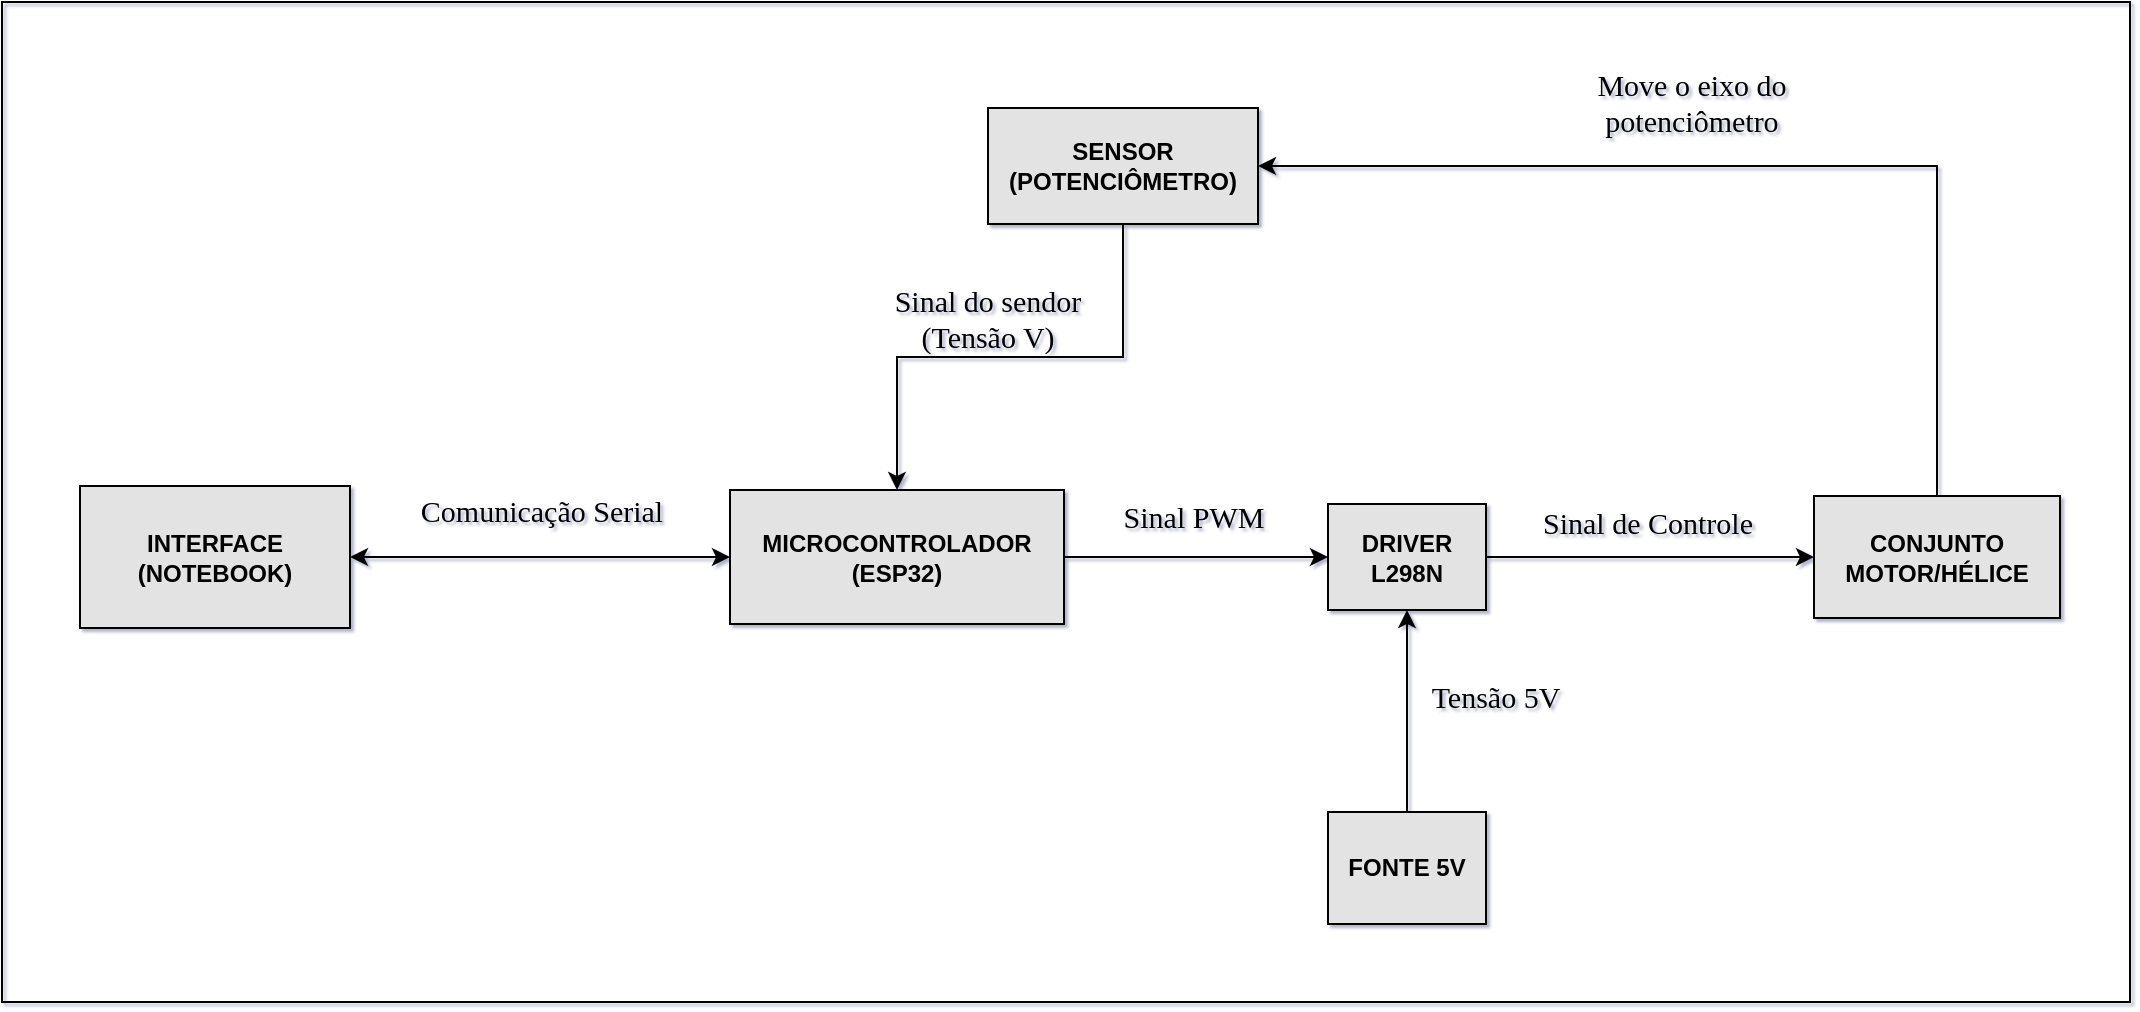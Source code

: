 <mxfile version="21.6.5" type="device">
  <diagram id="BB-P8LQBv9p690ByxCHv" name="Página-1">
    <mxGraphModel dx="1600" dy="998" grid="1" gridSize="1" guides="0" tooltips="1" connect="1" arrows="1" fold="1" page="1" pageScale="1" pageWidth="1169" pageHeight="827" background="none" math="1" shadow="1">
      <root>
        <mxCell id="0" />
        <mxCell id="1" parent="0" />
        <mxCell id="Qu5uN-h_UJnhF-93IjL4-31" style="edgeStyle=orthogonalEdgeStyle;rounded=0;orthogonalLoop=1;jettySize=auto;html=1;entryX=0;entryY=0.5;entryDx=0;entryDy=0;" parent="1" source="2" target="Qu5uN-h_UJnhF-93IjL4-19" edge="1">
          <mxGeometry relative="1" as="geometry" />
        </mxCell>
        <mxCell id="2" value="MICROCONTROLADOR (ESP32)" style="rounded=0;whiteSpace=wrap;html=1;fontStyle=1;shadow=0;fillColor=#E3E3E3;" parent="1" vertex="1">
          <mxGeometry x="400" y="370" width="167" height="67" as="geometry" />
        </mxCell>
        <mxCell id="Qu5uN-h_UJnhF-93IjL4-25" style="edgeStyle=orthogonalEdgeStyle;rounded=0;orthogonalLoop=1;jettySize=auto;html=1;entryX=0.5;entryY=0;entryDx=0;entryDy=0;" parent="1" source="Qu5uN-h_UJnhF-93IjL4-17" target="2" edge="1">
          <mxGeometry relative="1" as="geometry" />
        </mxCell>
        <mxCell id="Qu5uN-h_UJnhF-93IjL4-17" value="SENSOR (POTENCIÔMETRO)" style="rounded=0;whiteSpace=wrap;html=1;fontStyle=1;shadow=0;fillColor=#E3E3E3;" parent="1" vertex="1">
          <mxGeometry x="529" y="179" width="135" height="58" as="geometry" />
        </mxCell>
        <mxCell id="Qu5uN-h_UJnhF-93IjL4-27" style="edgeStyle=orthogonalEdgeStyle;rounded=0;orthogonalLoop=1;jettySize=auto;html=1;startArrow=classic;startFill=1;" parent="1" source="Qu5uN-h_UJnhF-93IjL4-18" target="2" edge="1">
          <mxGeometry relative="1" as="geometry" />
        </mxCell>
        <mxCell id="Qu5uN-h_UJnhF-93IjL4-18" value="INTERFACE (NOTEBOOK)" style="rounded=0;whiteSpace=wrap;html=1;fontStyle=1;shadow=0;fillColor=#E3E3E3;" parent="1" vertex="1">
          <mxGeometry x="75" y="368" width="135" height="71" as="geometry" />
        </mxCell>
        <mxCell id="Qu5uN-h_UJnhF-93IjL4-34" style="edgeStyle=orthogonalEdgeStyle;rounded=0;orthogonalLoop=1;jettySize=auto;html=1;entryX=0;entryY=0.5;entryDx=0;entryDy=0;" parent="1" source="Qu5uN-h_UJnhF-93IjL4-19" target="Qu5uN-h_UJnhF-93IjL4-21" edge="1">
          <mxGeometry relative="1" as="geometry" />
        </mxCell>
        <mxCell id="Qu5uN-h_UJnhF-93IjL4-19" value="DRIVER L298N" style="rounded=0;whiteSpace=wrap;html=1;fontStyle=1;shadow=0;fillColor=#E3E3E3;" parent="1" vertex="1">
          <mxGeometry x="699" y="377" width="79" height="53" as="geometry" />
        </mxCell>
        <mxCell id="Qu5uN-h_UJnhF-93IjL4-32" style="edgeStyle=orthogonalEdgeStyle;rounded=0;orthogonalLoop=1;jettySize=auto;html=1;entryX=0.5;entryY=1;entryDx=0;entryDy=0;" parent="1" source="Qu5uN-h_UJnhF-93IjL4-20" target="Qu5uN-h_UJnhF-93IjL4-19" edge="1">
          <mxGeometry relative="1" as="geometry" />
        </mxCell>
        <mxCell id="Qu5uN-h_UJnhF-93IjL4-20" value="FONTE 5V" style="rounded=0;whiteSpace=wrap;html=1;fontStyle=1;shadow=0;fillColor=#E3E3E3;" parent="1" vertex="1">
          <mxGeometry x="699" y="531" width="79" height="56" as="geometry" />
        </mxCell>
        <mxCell id="Qu5uN-h_UJnhF-93IjL4-37" style="edgeStyle=orthogonalEdgeStyle;rounded=0;orthogonalLoop=1;jettySize=auto;html=1;entryX=1;entryY=0.5;entryDx=0;entryDy=0;" parent="1" source="Qu5uN-h_UJnhF-93IjL4-21" target="Qu5uN-h_UJnhF-93IjL4-17" edge="1">
          <mxGeometry relative="1" as="geometry">
            <Array as="points">
              <mxPoint x="1004" y="208" />
            </Array>
          </mxGeometry>
        </mxCell>
        <mxCell id="Qu5uN-h_UJnhF-93IjL4-21" value="CONJUNTO MOTOR/HÉLICE" style="rounded=0;whiteSpace=wrap;html=1;fontStyle=1;shadow=0;fillColor=#E3E3E3;" parent="1" vertex="1">
          <mxGeometry x="942" y="373" width="123" height="61" as="geometry" />
        </mxCell>
        <mxCell id="Qu5uN-h_UJnhF-93IjL4-28" value="Comunicação Serial" style="text;strokeColor=none;fillColor=none;align=center;verticalAlign=middle;rounded=0;fontFamily=Times New Roman;fontStyle=0;fontSize=15;shadow=0;fontColor=default;whiteSpace=wrap;html=1;" parent="1" vertex="1">
          <mxGeometry x="238" y="365" width="136" height="30" as="geometry" />
        </mxCell>
        <mxCell id="Qu5uN-h_UJnhF-93IjL4-29" value="Sinal do sendor (Tensão V)" style="text;strokeColor=none;fillColor=none;align=center;verticalAlign=middle;rounded=0;fontFamily=Times New Roman;fontStyle=0;fontSize=15;shadow=0;fontColor=default;whiteSpace=wrap;html=1;" parent="1" vertex="1">
          <mxGeometry x="461" y="269" width="136" height="30" as="geometry" />
        </mxCell>
        <mxCell id="Qu5uN-h_UJnhF-93IjL4-30" value="Sinal PWM" style="text;strokeColor=none;fillColor=none;align=center;verticalAlign=middle;rounded=0;fontFamily=Times New Roman;fontStyle=0;fontSize=15;shadow=0;fontColor=default;whiteSpace=wrap;html=1;" parent="1" vertex="1">
          <mxGeometry x="577" y="367" width="110" height="31" as="geometry" />
        </mxCell>
        <mxCell id="Qu5uN-h_UJnhF-93IjL4-33" value="Tensão 5V" style="text;strokeColor=none;fillColor=none;align=center;verticalAlign=middle;rounded=0;fontFamily=Times New Roman;fontStyle=0;fontSize=15;shadow=0;fontColor=default;whiteSpace=wrap;html=1;" parent="1" vertex="1">
          <mxGeometry x="728" y="457" width="110" height="31" as="geometry" />
        </mxCell>
        <mxCell id="Qu5uN-h_UJnhF-93IjL4-36" value="Sinal de Controle" style="text;strokeColor=none;fillColor=none;align=center;verticalAlign=middle;rounded=0;fontFamily=Times New Roman;fontStyle=0;fontSize=15;shadow=0;fontColor=default;whiteSpace=wrap;html=1;" parent="1" vertex="1">
          <mxGeometry x="804" y="370" width="110" height="31" as="geometry" />
        </mxCell>
        <mxCell id="Qu5uN-h_UJnhF-93IjL4-38" value="Move o eixo do potenciômetro" style="text;strokeColor=none;fillColor=none;align=center;verticalAlign=middle;rounded=0;fontFamily=Times New Roman;fontStyle=0;fontSize=15;shadow=0;fontColor=default;whiteSpace=wrap;html=1;" parent="1" vertex="1">
          <mxGeometry x="811" y="160" width="140" height="31" as="geometry" />
        </mxCell>
        <mxCell id="L187dRJn9H74zEZ9fsmH-2" value="" style="rounded=0;whiteSpace=wrap;html=1;fillColor=none;" vertex="1" parent="1">
          <mxGeometry x="36" y="126" width="1064" height="500" as="geometry" />
        </mxCell>
      </root>
    </mxGraphModel>
  </diagram>
</mxfile>
